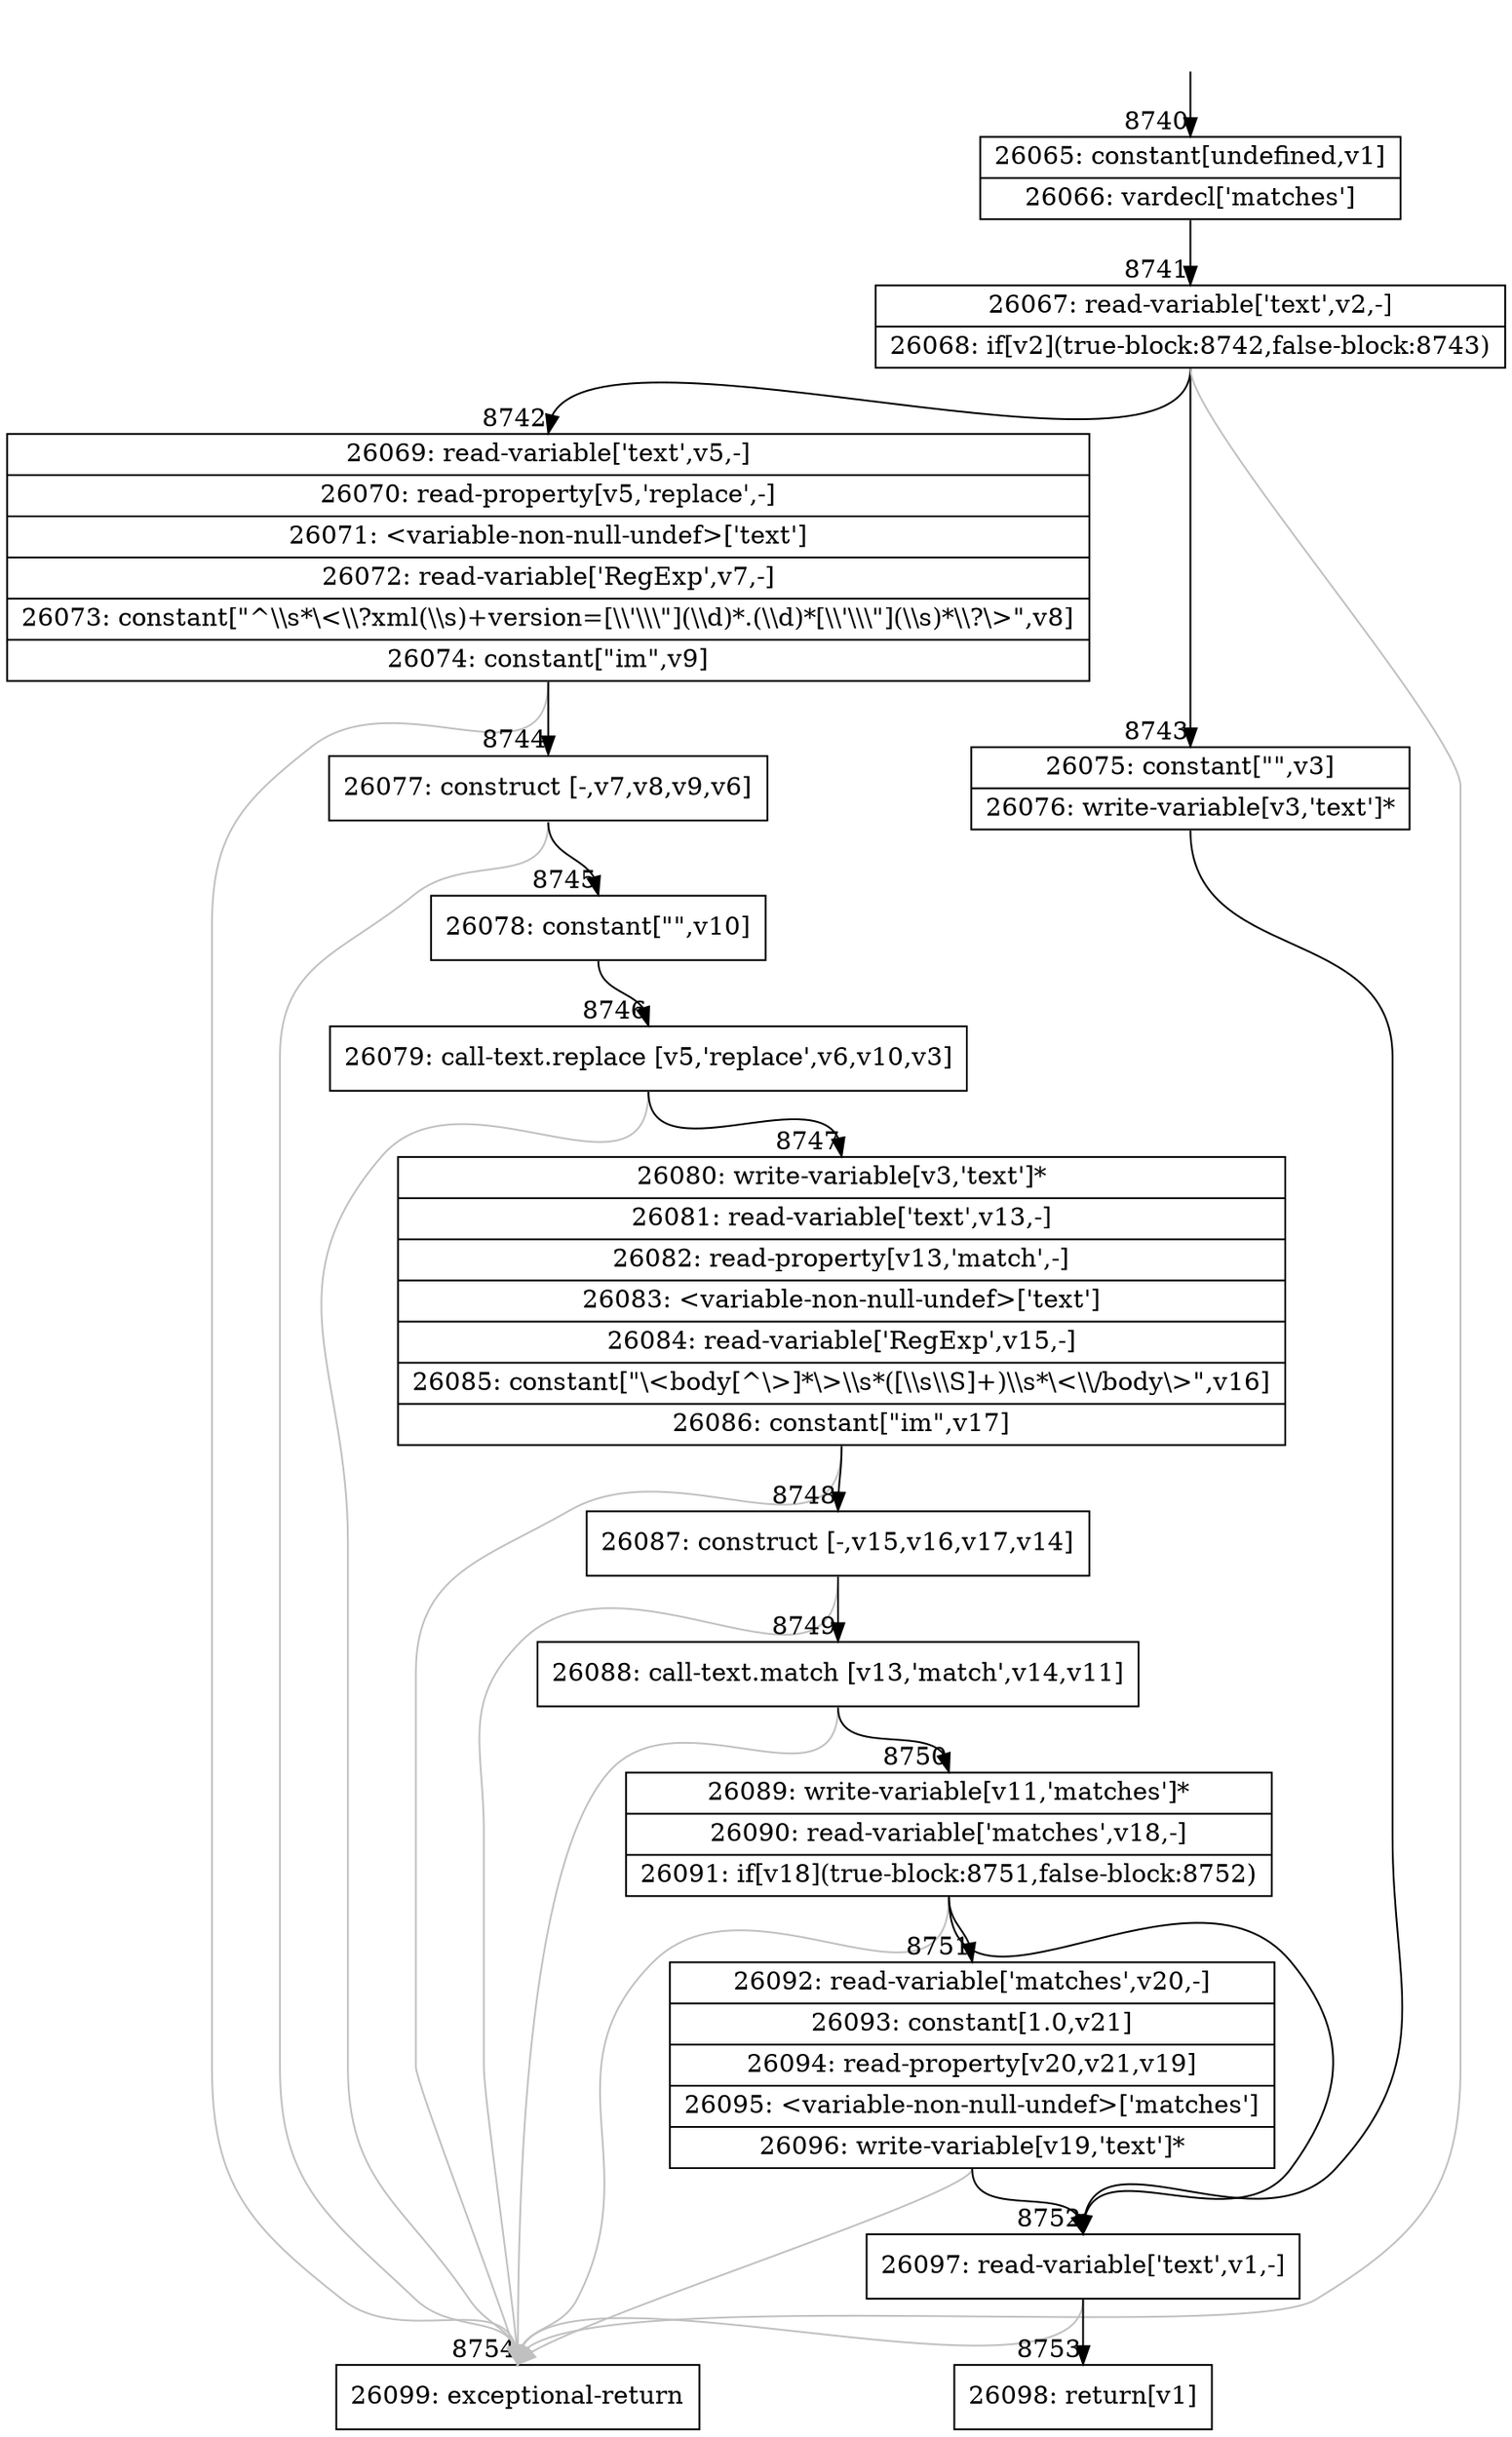 digraph {
rankdir="TD"
BB_entry591[shape=none,label=""];
BB_entry591 -> BB8740 [tailport=s, headport=n, headlabel="    8740"]
BB8740 [shape=record label="{26065: constant[undefined,v1]|26066: vardecl['matches']}" ] 
BB8740 -> BB8741 [tailport=s, headport=n, headlabel="      8741"]
BB8741 [shape=record label="{26067: read-variable['text',v2,-]|26068: if[v2](true-block:8742,false-block:8743)}" ] 
BB8741 -> BB8742 [tailport=s, headport=n, headlabel="      8742"]
BB8741 -> BB8743 [tailport=s, headport=n, headlabel="      8743"]
BB8741 -> BB8754 [tailport=s, headport=n, color=gray, headlabel="      8754"]
BB8742 [shape=record label="{26069: read-variable['text',v5,-]|26070: read-property[v5,'replace',-]|26071: \<variable-non-null-undef\>['text']|26072: read-variable['RegExp',v7,-]|26073: constant[\"^\\\\s*\\\<\\\\?xml(\\\\s)+version=[\\\\'\\\\\\\"](\\\\d)*.(\\\\d)*[\\\\'\\\\\\\"](\\\\s)*\\\\?\\\>\",v8]|26074: constant[\"im\",v9]}" ] 
BB8742 -> BB8744 [tailport=s, headport=n, headlabel="      8744"]
BB8742 -> BB8754 [tailport=s, headport=n, color=gray]
BB8743 [shape=record label="{26075: constant[\"\",v3]|26076: write-variable[v3,'text']*}" ] 
BB8743 -> BB8752 [tailport=s, headport=n, headlabel="      8752"]
BB8744 [shape=record label="{26077: construct [-,v7,v8,v9,v6]}" ] 
BB8744 -> BB8745 [tailport=s, headport=n, headlabel="      8745"]
BB8744 -> BB8754 [tailport=s, headport=n, color=gray]
BB8745 [shape=record label="{26078: constant[\"\",v10]}" ] 
BB8745 -> BB8746 [tailport=s, headport=n, headlabel="      8746"]
BB8746 [shape=record label="{26079: call-text.replace [v5,'replace',v6,v10,v3]}" ] 
BB8746 -> BB8747 [tailport=s, headport=n, headlabel="      8747"]
BB8746 -> BB8754 [tailport=s, headport=n, color=gray]
BB8747 [shape=record label="{26080: write-variable[v3,'text']*|26081: read-variable['text',v13,-]|26082: read-property[v13,'match',-]|26083: \<variable-non-null-undef\>['text']|26084: read-variable['RegExp',v15,-]|26085: constant[\"\\\<body[^\\\>]*\\\>\\\\s*([\\\\s\\\\S]+)\\\\s*\\\<\\\\/body\\\>\",v16]|26086: constant[\"im\",v17]}" ] 
BB8747 -> BB8748 [tailport=s, headport=n, headlabel="      8748"]
BB8747 -> BB8754 [tailport=s, headport=n, color=gray]
BB8748 [shape=record label="{26087: construct [-,v15,v16,v17,v14]}" ] 
BB8748 -> BB8749 [tailport=s, headport=n, headlabel="      8749"]
BB8748 -> BB8754 [tailport=s, headport=n, color=gray]
BB8749 [shape=record label="{26088: call-text.match [v13,'match',v14,v11]}" ] 
BB8749 -> BB8750 [tailport=s, headport=n, headlabel="      8750"]
BB8749 -> BB8754 [tailport=s, headport=n, color=gray]
BB8750 [shape=record label="{26089: write-variable[v11,'matches']*|26090: read-variable['matches',v18,-]|26091: if[v18](true-block:8751,false-block:8752)}" ] 
BB8750 -> BB8751 [tailport=s, headport=n, headlabel="      8751"]
BB8750 -> BB8752 [tailport=s, headport=n]
BB8750 -> BB8754 [tailport=s, headport=n, color=gray]
BB8751 [shape=record label="{26092: read-variable['matches',v20,-]|26093: constant[1.0,v21]|26094: read-property[v20,v21,v19]|26095: \<variable-non-null-undef\>['matches']|26096: write-variable[v19,'text']*}" ] 
BB8751 -> BB8752 [tailport=s, headport=n]
BB8751 -> BB8754 [tailport=s, headport=n, color=gray]
BB8752 [shape=record label="{26097: read-variable['text',v1,-]}" ] 
BB8752 -> BB8753 [tailport=s, headport=n, headlabel="      8753"]
BB8752 -> BB8754 [tailport=s, headport=n, color=gray]
BB8753 [shape=record label="{26098: return[v1]}" ] 
BB8754 [shape=record label="{26099: exceptional-return}" ] 
//#$~ 12208
}
